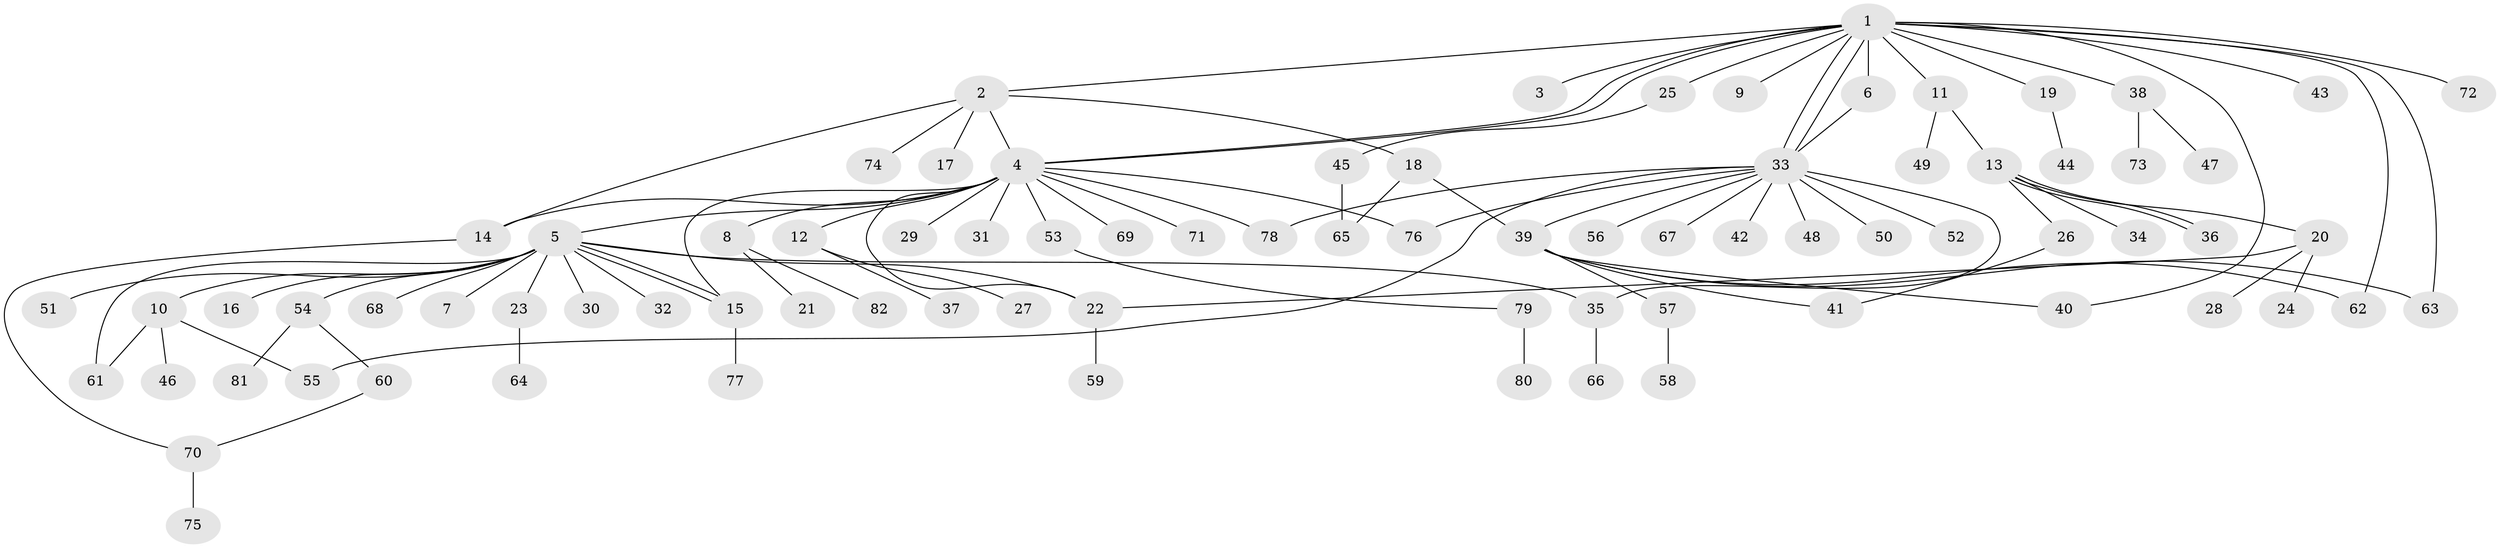 // Generated by graph-tools (version 1.1) at 2025/49/03/09/25 03:49:49]
// undirected, 82 vertices, 103 edges
graph export_dot {
graph [start="1"]
  node [color=gray90,style=filled];
  1;
  2;
  3;
  4;
  5;
  6;
  7;
  8;
  9;
  10;
  11;
  12;
  13;
  14;
  15;
  16;
  17;
  18;
  19;
  20;
  21;
  22;
  23;
  24;
  25;
  26;
  27;
  28;
  29;
  30;
  31;
  32;
  33;
  34;
  35;
  36;
  37;
  38;
  39;
  40;
  41;
  42;
  43;
  44;
  45;
  46;
  47;
  48;
  49;
  50;
  51;
  52;
  53;
  54;
  55;
  56;
  57;
  58;
  59;
  60;
  61;
  62;
  63;
  64;
  65;
  66;
  67;
  68;
  69;
  70;
  71;
  72;
  73;
  74;
  75;
  76;
  77;
  78;
  79;
  80;
  81;
  82;
  1 -- 2;
  1 -- 3;
  1 -- 4;
  1 -- 4;
  1 -- 6;
  1 -- 9;
  1 -- 11;
  1 -- 19;
  1 -- 25;
  1 -- 33;
  1 -- 33;
  1 -- 38;
  1 -- 40;
  1 -- 43;
  1 -- 62;
  1 -- 63;
  1 -- 72;
  2 -- 4;
  2 -- 14;
  2 -- 17;
  2 -- 18;
  2 -- 74;
  4 -- 5;
  4 -- 8;
  4 -- 12;
  4 -- 14;
  4 -- 15;
  4 -- 22;
  4 -- 29;
  4 -- 31;
  4 -- 53;
  4 -- 69;
  4 -- 71;
  4 -- 76;
  4 -- 78;
  5 -- 7;
  5 -- 10;
  5 -- 15;
  5 -- 15;
  5 -- 16;
  5 -- 22;
  5 -- 23;
  5 -- 30;
  5 -- 32;
  5 -- 35;
  5 -- 51;
  5 -- 54;
  5 -- 61;
  5 -- 68;
  6 -- 33;
  8 -- 21;
  8 -- 82;
  10 -- 46;
  10 -- 55;
  10 -- 61;
  11 -- 13;
  11 -- 49;
  12 -- 27;
  12 -- 37;
  13 -- 20;
  13 -- 26;
  13 -- 34;
  13 -- 36;
  13 -- 36;
  14 -- 70;
  15 -- 77;
  18 -- 39;
  18 -- 65;
  19 -- 44;
  20 -- 22;
  20 -- 24;
  20 -- 28;
  22 -- 59;
  23 -- 64;
  25 -- 45;
  26 -- 41;
  33 -- 35;
  33 -- 39;
  33 -- 42;
  33 -- 48;
  33 -- 50;
  33 -- 52;
  33 -- 55;
  33 -- 56;
  33 -- 67;
  33 -- 76;
  33 -- 78;
  35 -- 66;
  38 -- 47;
  38 -- 73;
  39 -- 40;
  39 -- 41;
  39 -- 57;
  39 -- 62;
  39 -- 63;
  45 -- 65;
  53 -- 79;
  54 -- 60;
  54 -- 81;
  57 -- 58;
  60 -- 70;
  70 -- 75;
  79 -- 80;
}
